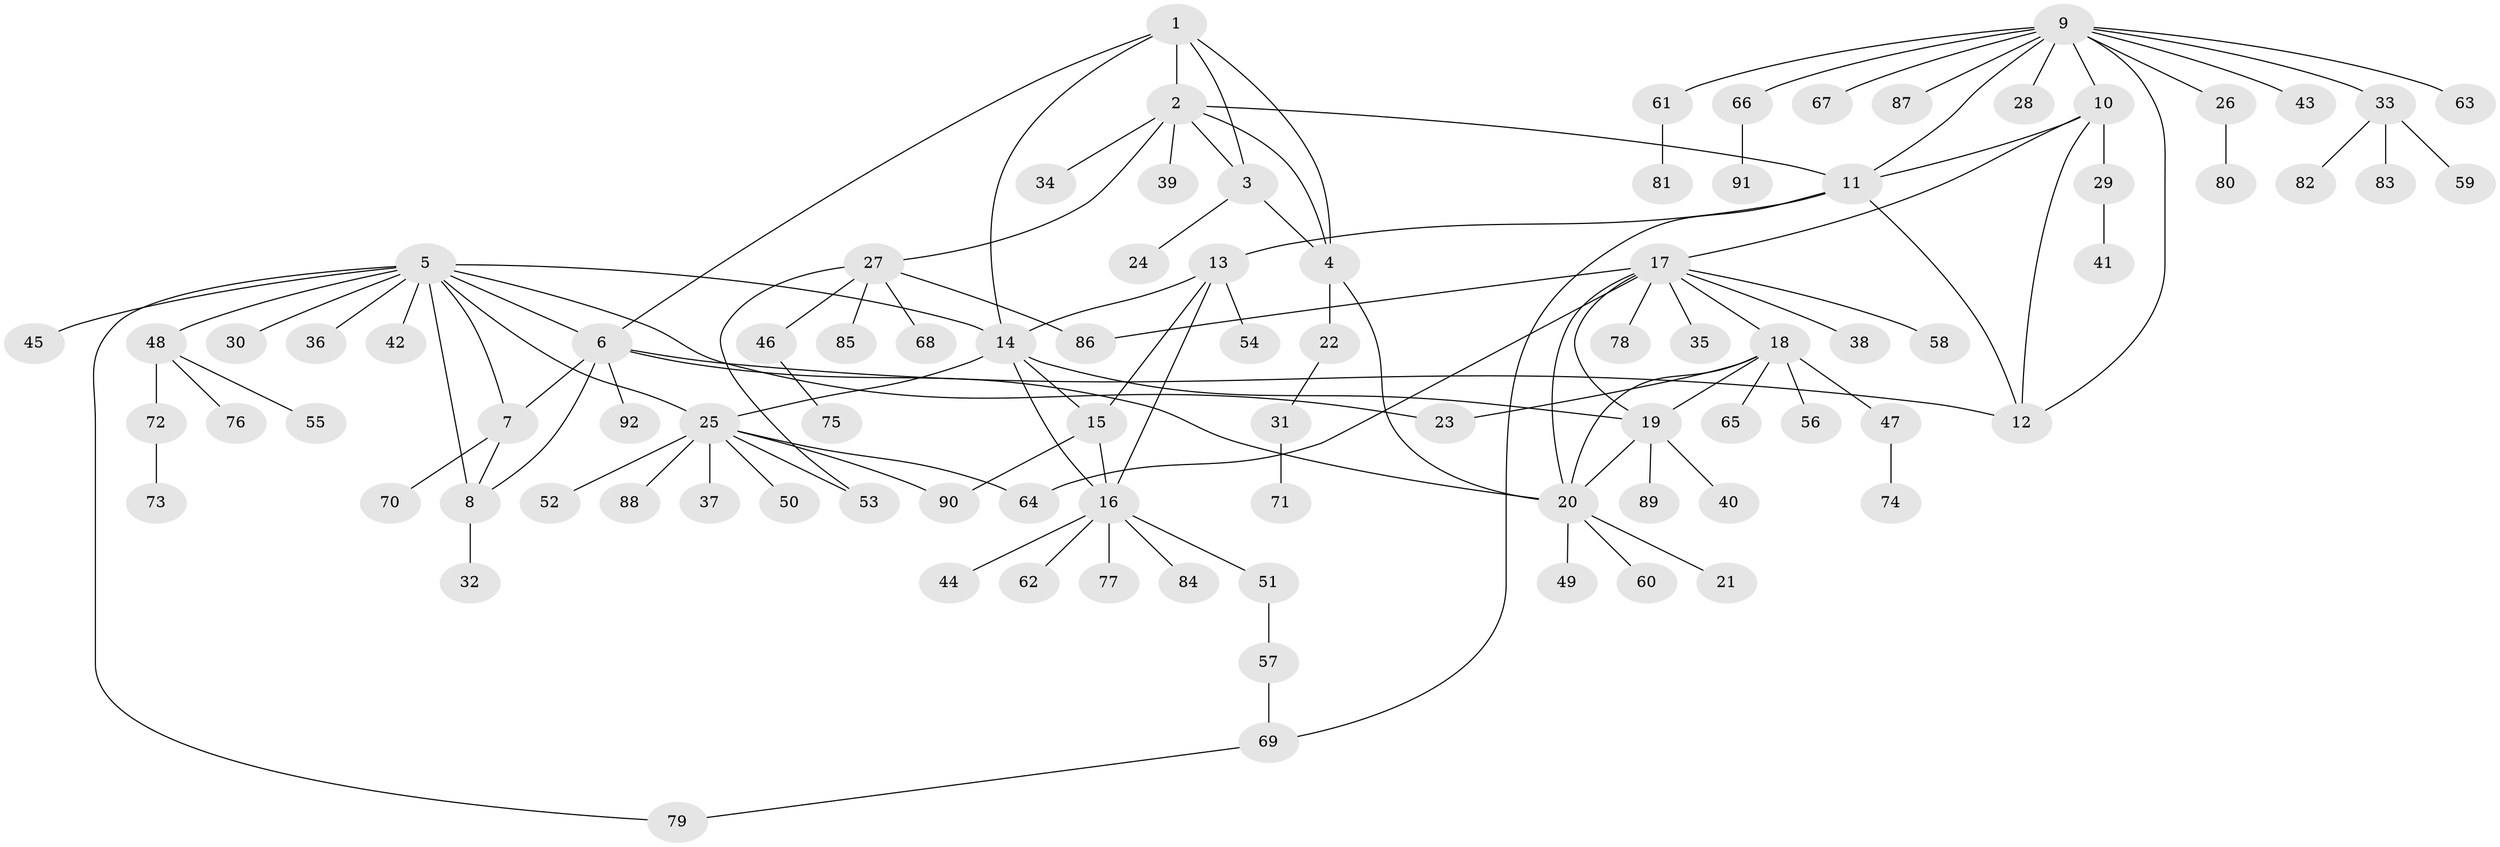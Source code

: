 // Generated by graph-tools (version 1.1) at 2025/11/02/27/25 16:11:29]
// undirected, 92 vertices, 120 edges
graph export_dot {
graph [start="1"]
  node [color=gray90,style=filled];
  1;
  2;
  3;
  4;
  5;
  6;
  7;
  8;
  9;
  10;
  11;
  12;
  13;
  14;
  15;
  16;
  17;
  18;
  19;
  20;
  21;
  22;
  23;
  24;
  25;
  26;
  27;
  28;
  29;
  30;
  31;
  32;
  33;
  34;
  35;
  36;
  37;
  38;
  39;
  40;
  41;
  42;
  43;
  44;
  45;
  46;
  47;
  48;
  49;
  50;
  51;
  52;
  53;
  54;
  55;
  56;
  57;
  58;
  59;
  60;
  61;
  62;
  63;
  64;
  65;
  66;
  67;
  68;
  69;
  70;
  71;
  72;
  73;
  74;
  75;
  76;
  77;
  78;
  79;
  80;
  81;
  82;
  83;
  84;
  85;
  86;
  87;
  88;
  89;
  90;
  91;
  92;
  1 -- 2;
  1 -- 3;
  1 -- 4;
  1 -- 6;
  1 -- 14;
  2 -- 3;
  2 -- 4;
  2 -- 11;
  2 -- 27;
  2 -- 34;
  2 -- 39;
  3 -- 4;
  3 -- 24;
  4 -- 20;
  4 -- 22;
  5 -- 6;
  5 -- 7;
  5 -- 8;
  5 -- 14;
  5 -- 23;
  5 -- 25;
  5 -- 30;
  5 -- 36;
  5 -- 42;
  5 -- 45;
  5 -- 48;
  5 -- 79;
  6 -- 7;
  6 -- 8;
  6 -- 12;
  6 -- 20;
  6 -- 92;
  7 -- 8;
  7 -- 70;
  8 -- 32;
  9 -- 10;
  9 -- 11;
  9 -- 12;
  9 -- 26;
  9 -- 28;
  9 -- 33;
  9 -- 43;
  9 -- 61;
  9 -- 63;
  9 -- 66;
  9 -- 67;
  9 -- 87;
  10 -- 11;
  10 -- 12;
  10 -- 17;
  10 -- 29;
  11 -- 12;
  11 -- 13;
  11 -- 69;
  13 -- 14;
  13 -- 15;
  13 -- 16;
  13 -- 54;
  14 -- 15;
  14 -- 16;
  14 -- 19;
  14 -- 25;
  15 -- 16;
  15 -- 90;
  16 -- 44;
  16 -- 51;
  16 -- 62;
  16 -- 77;
  16 -- 84;
  17 -- 18;
  17 -- 19;
  17 -- 20;
  17 -- 35;
  17 -- 38;
  17 -- 58;
  17 -- 64;
  17 -- 78;
  17 -- 86;
  18 -- 19;
  18 -- 20;
  18 -- 23;
  18 -- 47;
  18 -- 56;
  18 -- 65;
  19 -- 20;
  19 -- 40;
  19 -- 89;
  20 -- 21;
  20 -- 49;
  20 -- 60;
  22 -- 31;
  25 -- 37;
  25 -- 50;
  25 -- 52;
  25 -- 53;
  25 -- 64;
  25 -- 88;
  25 -- 90;
  26 -- 80;
  27 -- 46;
  27 -- 53;
  27 -- 68;
  27 -- 85;
  27 -- 86;
  29 -- 41;
  31 -- 71;
  33 -- 59;
  33 -- 82;
  33 -- 83;
  46 -- 75;
  47 -- 74;
  48 -- 55;
  48 -- 72;
  48 -- 76;
  51 -- 57;
  57 -- 69;
  61 -- 81;
  66 -- 91;
  69 -- 79;
  72 -- 73;
}
